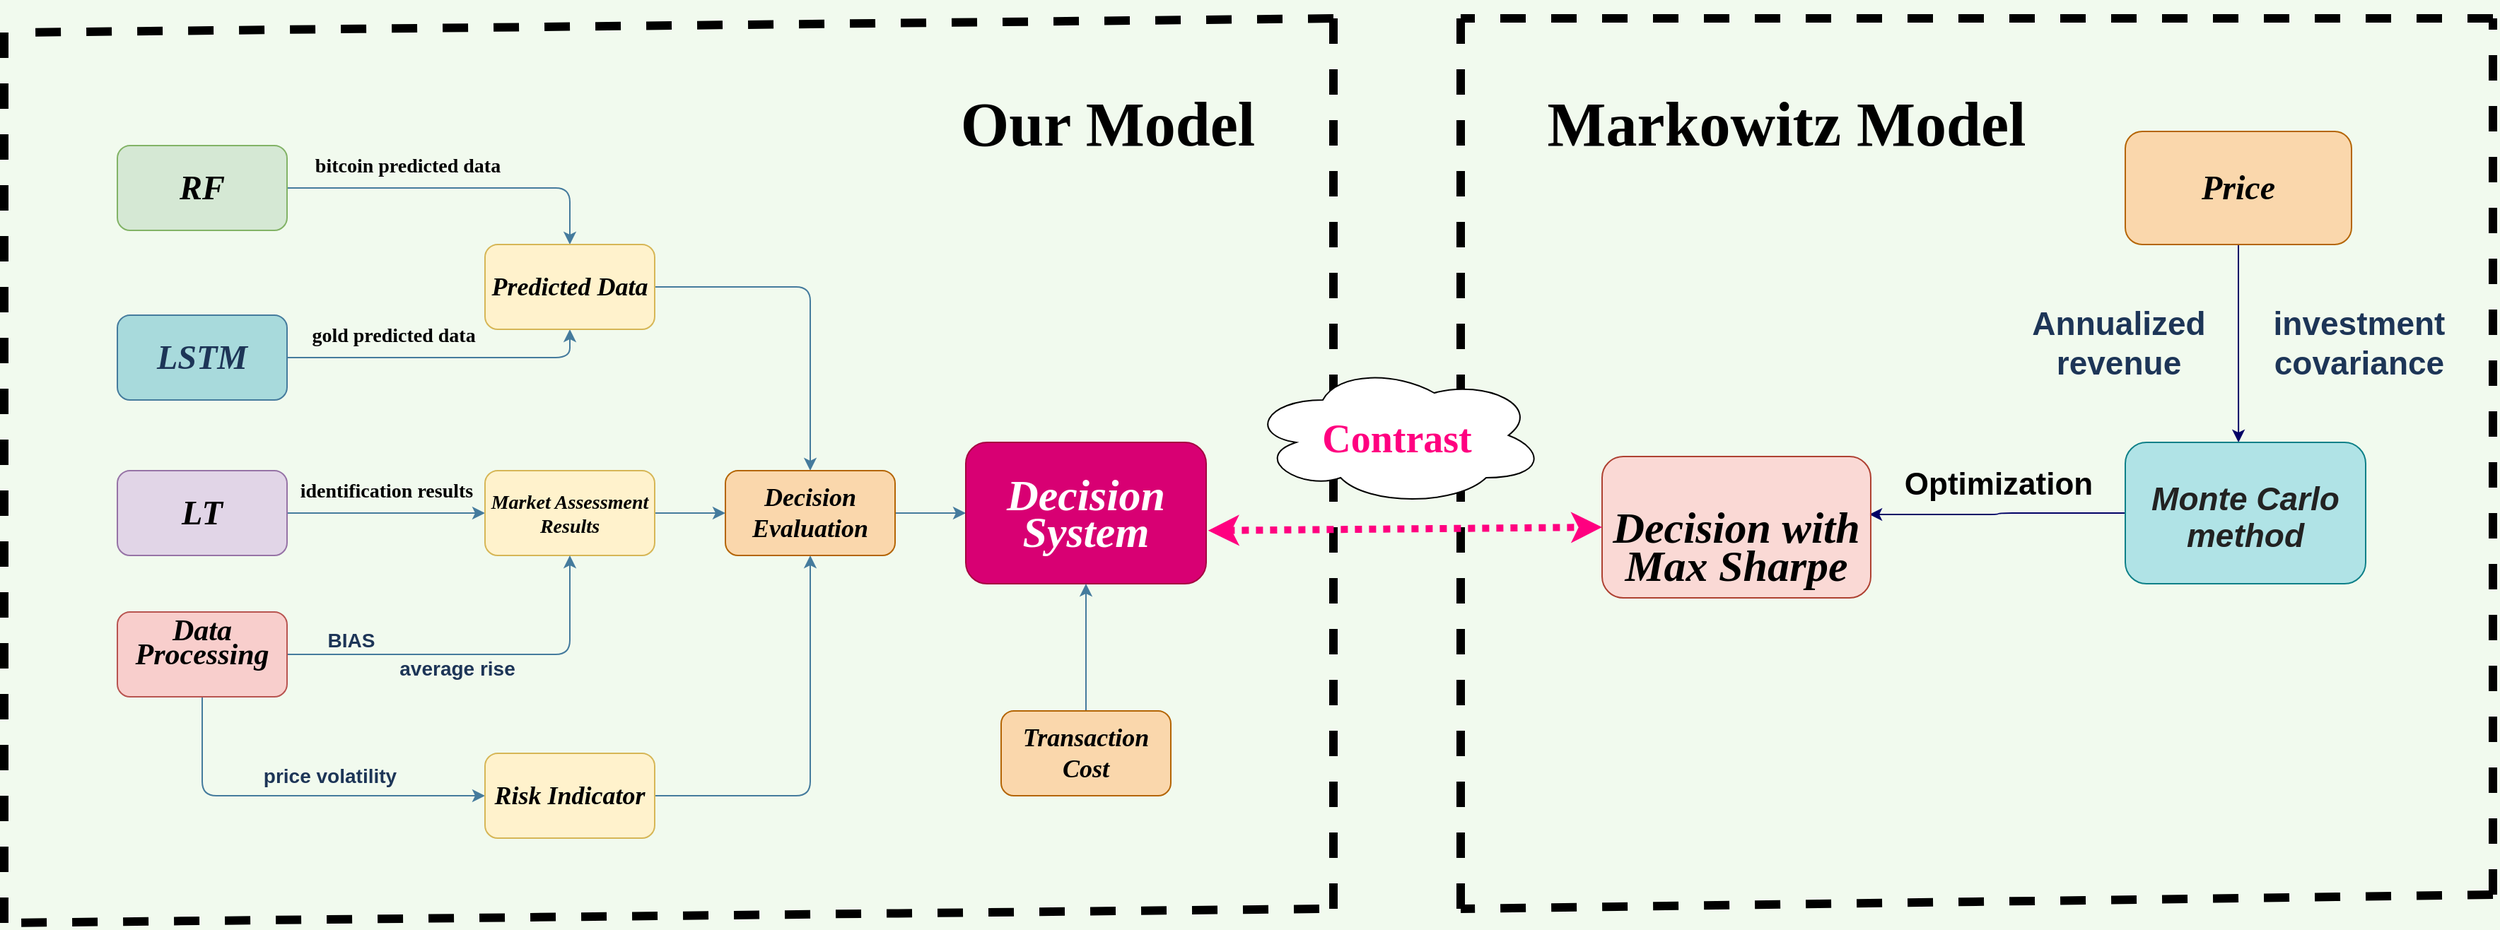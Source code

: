 <mxfile version="16.2.4" type="github">
  <diagram id="9QUHCBQHYqZ-R-mcCRZf" name="Page-1">
    <mxGraphModel dx="2595" dy="1368" grid="1" gridSize="10" guides="1" tooltips="1" connect="1" arrows="1" fold="1" page="1" pageScale="1" pageWidth="3300" pageHeight="4681" background="#F1FAEE" math="0" shadow="0">
      <root>
        <mxCell id="0" />
        <mxCell id="1" parent="0" />
        <mxCell id="XoH2WoYK5GNbcG1rRWLw-32" style="edgeStyle=orthogonalEdgeStyle;curved=0;rounded=1;sketch=0;orthogonalLoop=1;jettySize=auto;html=1;entryX=0.5;entryY=0;entryDx=0;entryDy=0;fontSize=31;fontColor=#1D3557;strokeColor=#457B9D;fillColor=#A8DADC;" parent="1" source="XoH2WoYK5GNbcG1rRWLw-1" target="XoH2WoYK5GNbcG1rRWLw-3" edge="1">
          <mxGeometry relative="1" as="geometry" />
        </mxCell>
        <mxCell id="XoH2WoYK5GNbcG1rRWLw-1" value="&lt;h1&gt;&lt;i&gt;&lt;font face=&quot;Times New Roman&quot;&gt;RF&lt;/font&gt;&lt;/i&gt;&lt;/h1&gt;" style="rounded=1;whiteSpace=wrap;html=1;fillColor=#d5e8d4;strokeColor=#82b366;" parent="1" vertex="1">
          <mxGeometry x="340" y="170" width="120" height="60" as="geometry" />
        </mxCell>
        <mxCell id="XoH2WoYK5GNbcG1rRWLw-19" style="edgeStyle=orthogonalEdgeStyle;curved=0;rounded=1;sketch=0;orthogonalLoop=1;jettySize=auto;html=1;entryX=0.5;entryY=1;entryDx=0;entryDy=0;fontSize=14;fontColor=#1D3557;strokeColor=#457B9D;fillColor=#A8DADC;" parent="1" source="XoH2WoYK5GNbcG1rRWLw-2" target="XoH2WoYK5GNbcG1rRWLw-3" edge="1">
          <mxGeometry relative="1" as="geometry" />
        </mxCell>
        <mxCell id="XoH2WoYK5GNbcG1rRWLw-2" value="&lt;h1&gt;&lt;i&gt;&lt;font face=&quot;Times New Roman&quot;&gt;LSTM&lt;/font&gt;&lt;/i&gt;&lt;/h1&gt;" style="rounded=1;whiteSpace=wrap;html=1;fillColor=#A8DADC;strokeColor=#457B9D;fontColor=#1D3557;" parent="1" vertex="1">
          <mxGeometry x="340" y="290" width="120" height="60" as="geometry" />
        </mxCell>
        <mxCell id="XoH2WoYK5GNbcG1rRWLw-25" style="edgeStyle=orthogonalEdgeStyle;curved=0;rounded=1;sketch=0;orthogonalLoop=1;jettySize=auto;html=1;fontSize=18;fontColor=#1D3557;strokeColor=#457B9D;fillColor=#A8DADC;" parent="1" source="XoH2WoYK5GNbcG1rRWLw-3" target="XoH2WoYK5GNbcG1rRWLw-24" edge="1">
          <mxGeometry relative="1" as="geometry" />
        </mxCell>
        <mxCell id="XoH2WoYK5GNbcG1rRWLw-3" value="&lt;h2&gt;&lt;font face=&quot;Times New Roman&quot;&gt;&lt;i&gt;Predicted Data&lt;/i&gt;&lt;/font&gt;&lt;/h2&gt;" style="rounded=1;whiteSpace=wrap;html=1;fillColor=#fff2cc;strokeColor=#d6b656;" parent="1" vertex="1">
          <mxGeometry x="600" y="240" width="120" height="60" as="geometry" />
        </mxCell>
        <mxCell id="XoH2WoYK5GNbcG1rRWLw-12" style="edgeStyle=orthogonalEdgeStyle;curved=0;rounded=1;sketch=0;orthogonalLoop=1;jettySize=auto;html=1;entryX=0;entryY=0.5;entryDx=0;entryDy=0;fontSize=21;fontColor=#1D3557;strokeColor=#457B9D;fillColor=#A8DADC;" parent="1" source="XoH2WoYK5GNbcG1rRWLw-7" target="XoH2WoYK5GNbcG1rRWLw-8" edge="1">
          <mxGeometry relative="1" as="geometry" />
        </mxCell>
        <mxCell id="XoH2WoYK5GNbcG1rRWLw-7" value="&lt;h1&gt;&lt;font face=&quot;Times New Roman&quot;&gt;&lt;i&gt;LT&lt;/i&gt;&lt;/font&gt;&lt;/h1&gt;" style="rounded=1;whiteSpace=wrap;html=1;fillColor=#e1d5e7;strokeColor=#9673a6;" parent="1" vertex="1">
          <mxGeometry x="340" y="400" width="120" height="60" as="geometry" />
        </mxCell>
        <mxCell id="XoH2WoYK5GNbcG1rRWLw-26" style="edgeStyle=orthogonalEdgeStyle;curved=0;rounded=1;sketch=0;orthogonalLoop=1;jettySize=auto;html=1;entryX=0;entryY=0.5;entryDx=0;entryDy=0;fontSize=18;fontColor=#1D3557;strokeColor=#457B9D;fillColor=#A8DADC;" parent="1" source="XoH2WoYK5GNbcG1rRWLw-8" target="XoH2WoYK5GNbcG1rRWLw-24" edge="1">
          <mxGeometry relative="1" as="geometry" />
        </mxCell>
        <mxCell id="XoH2WoYK5GNbcG1rRWLw-8" value="&lt;h3&gt;&lt;font face=&quot;Times New Roman&quot;&gt;&lt;span style=&quot;font-size: 14.04px&quot;&gt;&lt;i&gt;Market Assessment Results&lt;/i&gt;&lt;/span&gt;&lt;/font&gt;&lt;br&gt;&lt;/h3&gt;" style="rounded=1;whiteSpace=wrap;html=1;fillColor=#fff2cc;strokeColor=#d6b656;" parent="1" vertex="1">
          <mxGeometry x="600" y="400" width="120" height="60" as="geometry" />
        </mxCell>
        <mxCell id="XoH2WoYK5GNbcG1rRWLw-11" style="edgeStyle=orthogonalEdgeStyle;curved=0;rounded=1;sketch=0;orthogonalLoop=1;jettySize=auto;html=1;entryX=0.5;entryY=1;entryDx=0;entryDy=0;fontSize=21;fontColor=#1D3557;strokeColor=#457B9D;fillColor=#A8DADC;" parent="1" source="XoH2WoYK5GNbcG1rRWLw-9" target="XoH2WoYK5GNbcG1rRWLw-8" edge="1">
          <mxGeometry relative="1" as="geometry" />
        </mxCell>
        <mxCell id="XoH2WoYK5GNbcG1rRWLw-37" style="edgeStyle=orthogonalEdgeStyle;curved=0;rounded=1;sketch=0;orthogonalLoop=1;jettySize=auto;html=1;entryX=0;entryY=0.5;entryDx=0;entryDy=0;fontSize=31;fontColor=#1D3557;strokeColor=#457B9D;fillColor=#A8DADC;" parent="1" source="XoH2WoYK5GNbcG1rRWLw-9" target="XoH2WoYK5GNbcG1rRWLw-21" edge="1">
          <mxGeometry relative="1" as="geometry">
            <Array as="points">
              <mxPoint x="400" y="630" />
            </Array>
          </mxGeometry>
        </mxCell>
        <mxCell id="XoH2WoYK5GNbcG1rRWLw-9" value="&lt;h2 style=&quot;font-size: 21px ; line-height: 0.8&quot;&gt;&lt;font face=&quot;Times New Roman&quot; style=&quot;font-size: 21px&quot;&gt;&lt;span style=&quot;font-size: 21px&quot;&gt;&lt;b style=&quot;font-size: 21px&quot;&gt;&lt;i style=&quot;font-size: 21px&quot;&gt;Data Processing&lt;br&gt;&lt;/i&gt;&lt;/b&gt;&lt;/span&gt;&lt;/font&gt;&lt;font face=&quot;Times New Roman&quot; style=&quot;font-size: 21px&quot;&gt;&lt;i style=&quot;font-size: 21px&quot;&gt;&amp;nbsp;&lt;/i&gt;&lt;/font&gt;&lt;/h2&gt;" style="rounded=1;whiteSpace=wrap;html=1;fillColor=#f8cecc;strokeColor=#b85450;fontSize=21;" parent="1" vertex="1">
          <mxGeometry x="340" y="500" width="120" height="60" as="geometry" />
        </mxCell>
        <mxCell id="XoH2WoYK5GNbcG1rRWLw-13" value="&lt;h3 style=&quot;color: rgb(0 , 0 , 0)&quot;&gt;&lt;span style=&quot;font-family: &amp;#34;times new roman&amp;#34; ; font-size: 14px&quot;&gt;identification results&lt;/span&gt;&lt;/h3&gt;" style="text;html=1;align=center;verticalAlign=middle;resizable=0;points=[];autosize=1;strokeColor=none;fillColor=none;fontSize=21;fontColor=#1D3557;" parent="1" vertex="1">
          <mxGeometry x="460" y="370" width="140" height="80" as="geometry" />
        </mxCell>
        <mxCell id="XoH2WoYK5GNbcG1rRWLw-16" value="&lt;b&gt;BIAS&lt;/b&gt;" style="text;html=1;align=center;verticalAlign=middle;resizable=0;points=[];autosize=1;strokeColor=none;fillColor=none;fontSize=14;fontColor=#1D3557;" parent="1" vertex="1">
          <mxGeometry x="480" y="510" width="50" height="20" as="geometry" />
        </mxCell>
        <mxCell id="XoH2WoYK5GNbcG1rRWLw-17" value="&lt;b&gt;average rise&lt;/b&gt;" style="text;html=1;align=center;verticalAlign=middle;resizable=0;points=[];autosize=1;strokeColor=none;fillColor=none;fontSize=14;fontColor=#1D3557;" parent="1" vertex="1">
          <mxGeometry x="530" y="530" width="100" height="20" as="geometry" />
        </mxCell>
        <mxCell id="XoH2WoYK5GNbcG1rRWLw-28" style="edgeStyle=orthogonalEdgeStyle;curved=0;rounded=1;sketch=0;orthogonalLoop=1;jettySize=auto;html=1;entryX=0.5;entryY=1;entryDx=0;entryDy=0;fontSize=18;fontColor=#1D3557;strokeColor=#457B9D;fillColor=#A8DADC;" parent="1" source="XoH2WoYK5GNbcG1rRWLw-21" target="XoH2WoYK5GNbcG1rRWLw-24" edge="1">
          <mxGeometry relative="1" as="geometry" />
        </mxCell>
        <mxCell id="XoH2WoYK5GNbcG1rRWLw-21" value="&lt;h1 style=&quot;font-size: 18px;&quot;&gt;&lt;font face=&quot;Times New Roman&quot; style=&quot;font-size: 18px;&quot;&gt;&lt;span style=&quot;font-size: 18px;&quot;&gt;&lt;i style=&quot;font-size: 18px;&quot;&gt;Risk Indicator&lt;/i&gt;&lt;/span&gt;&lt;/font&gt;&lt;/h1&gt;" style="rounded=1;whiteSpace=wrap;html=1;fillColor=#fff2cc;strokeColor=#d6b656;fontSize=18;" parent="1" vertex="1">
          <mxGeometry x="600" y="600" width="120" height="60" as="geometry" />
        </mxCell>
        <mxCell id="XoH2WoYK5GNbcG1rRWLw-34" style="edgeStyle=orthogonalEdgeStyle;curved=0;rounded=1;sketch=0;orthogonalLoop=1;jettySize=auto;html=1;entryX=0;entryY=0.5;entryDx=0;entryDy=0;fontSize=31;fontColor=#1D3557;strokeColor=#457B9D;fillColor=#A8DADC;" parent="1" source="XoH2WoYK5GNbcG1rRWLw-24" target="XoH2WoYK5GNbcG1rRWLw-30" edge="1">
          <mxGeometry relative="1" as="geometry" />
        </mxCell>
        <mxCell id="XoH2WoYK5GNbcG1rRWLw-24" value="&lt;h1 style=&quot;font-size: 18px&quot;&gt;&lt;font face=&quot;Times New Roman&quot; style=&quot;font-size: 18px&quot;&gt;&lt;span style=&quot;font-size: 18px&quot;&gt;&lt;i style=&quot;font-size: 18px&quot;&gt;Decision Evaluation&lt;/i&gt;&lt;/span&gt;&lt;/font&gt;&lt;/h1&gt;" style="rounded=1;whiteSpace=wrap;html=1;fillColor=#fad7ac;strokeColor=#b46504;fontSize=18;" parent="1" vertex="1">
          <mxGeometry x="770" y="400" width="120" height="60" as="geometry" />
        </mxCell>
        <mxCell id="XoH2WoYK5GNbcG1rRWLw-30" value="&lt;h2 style=&quot;line-height: 0.8&quot;&gt;&lt;font face=&quot;Times New Roman&quot; size=&quot;1&quot;&gt;&lt;i style=&quot;font-size: 31px&quot;&gt;Decision System&lt;/i&gt;&lt;/font&gt;&lt;/h2&gt;" style="rounded=1;whiteSpace=wrap;html=1;fillColor=#d80073;strokeColor=#A50040;fontSize=21;fontColor=#ffffff;" parent="1" vertex="1">
          <mxGeometry x="940" y="380" width="170" height="100" as="geometry" />
        </mxCell>
        <mxCell id="XoH2WoYK5GNbcG1rRWLw-35" value="&lt;h3 style=&quot;color: rgb(0 , 0 , 0)&quot;&gt;&lt;font face=&quot;times new roman&quot;&gt;&lt;span style=&quot;font-size: 14px&quot;&gt;gold predicted data&lt;/span&gt;&lt;/font&gt;&lt;/h3&gt;" style="text;html=1;align=center;verticalAlign=middle;resizable=0;points=[];autosize=1;strokeColor=none;fillColor=none;fontSize=21;fontColor=#1D3557;" parent="1" vertex="1">
          <mxGeometry x="470" y="260" width="130" height="80" as="geometry" />
        </mxCell>
        <mxCell id="XoH2WoYK5GNbcG1rRWLw-36" value="&lt;h3 style=&quot;color: rgb(0 , 0 , 0)&quot;&gt;&lt;font face=&quot;times new roman&quot;&gt;&lt;span style=&quot;font-size: 14px&quot;&gt;bitcoin predicted data&lt;/span&gt;&lt;/font&gt;&lt;/h3&gt;" style="text;html=1;align=center;verticalAlign=middle;resizable=0;points=[];autosize=1;strokeColor=none;fillColor=none;fontSize=21;fontColor=#1D3557;" parent="1" vertex="1">
          <mxGeometry x="470" y="140" width="150" height="80" as="geometry" />
        </mxCell>
        <mxCell id="XoH2WoYK5GNbcG1rRWLw-38" value="&lt;font style=&quot;font-size: 14px&quot;&gt;&lt;b&gt;price volatility&lt;/b&gt;&lt;/font&gt;" style="text;html=1;align=center;verticalAlign=middle;resizable=0;points=[];autosize=1;strokeColor=none;fillColor=none;fontSize=31;fontColor=#1D3557;" parent="1" vertex="1">
          <mxGeometry x="435" y="585" width="110" height="50" as="geometry" />
        </mxCell>
        <mxCell id="XoH2WoYK5GNbcG1rRWLw-43" value="" style="endArrow=none;dashed=1;html=1;rounded=1;sketch=0;fontSize=14;fontColor=#1D3557;strokeColor=#000000;fillColor=#A8DADC;curved=0;strokeWidth=6;" parent="1" edge="1">
          <mxGeometry width="50" height="50" relative="1" as="geometry">
            <mxPoint x="260" y="720" as="sourcePoint" />
            <mxPoint x="260" y="80" as="targetPoint" />
          </mxGeometry>
        </mxCell>
        <mxCell id="XoH2WoYK5GNbcG1rRWLw-44" value="" style="endArrow=none;dashed=1;html=1;rounded=1;sketch=0;fontSize=14;fontColor=#1D3557;strokeColor=#000000;fillColor=#A8DADC;curved=0;strokeWidth=6;" parent="1" edge="1">
          <mxGeometry width="50" height="50" relative="1" as="geometry">
            <mxPoint x="1200.0" y="710" as="sourcePoint" />
            <mxPoint x="1200.0" y="70.0" as="targetPoint" />
          </mxGeometry>
        </mxCell>
        <mxCell id="XoH2WoYK5GNbcG1rRWLw-45" value="" style="endArrow=none;dashed=1;html=1;rounded=1;sketch=0;fontSize=14;fontColor=#1D3557;strokeColor=#000000;fillColor=#A8DADC;curved=0;strokeWidth=6;" parent="1" edge="1">
          <mxGeometry width="50" height="50" relative="1" as="geometry">
            <mxPoint x="1200" y="80" as="sourcePoint" />
            <mxPoint x="270.0" y="90.0" as="targetPoint" />
          </mxGeometry>
        </mxCell>
        <mxCell id="XoH2WoYK5GNbcG1rRWLw-46" value="" style="endArrow=none;dashed=1;html=1;rounded=1;sketch=0;fontSize=14;fontColor=#1D3557;strokeColor=#000000;fillColor=#A8DADC;curved=0;strokeWidth=6;" parent="1" edge="1">
          <mxGeometry width="50" height="50" relative="1" as="geometry">
            <mxPoint x="1190" y="710" as="sourcePoint" />
            <mxPoint x="260" y="720" as="targetPoint" />
          </mxGeometry>
        </mxCell>
        <mxCell id="XoH2WoYK5GNbcG1rRWLw-110" style="edgeStyle=orthogonalEdgeStyle;curved=0;rounded=1;sketch=0;orthogonalLoop=1;jettySize=auto;html=1;fontSize=23;fontColor=#1D3557;strokeColor=#000066;strokeWidth=1;fillColor=#A8DADC;entryX=0.471;entryY=0;entryDx=0;entryDy=0;entryPerimeter=0;" parent="1" source="XoH2WoYK5GNbcG1rRWLw-85" target="XoH2WoYK5GNbcG1rRWLw-90" edge="1">
          <mxGeometry relative="1" as="geometry">
            <mxPoint x="1840" y="370" as="targetPoint" />
          </mxGeometry>
        </mxCell>
        <mxCell id="XoH2WoYK5GNbcG1rRWLw-85" value="&lt;h1&gt;&lt;font face=&quot;Times New Roman&quot;&gt;&lt;i&gt;Price&lt;/i&gt;&lt;/font&gt;&lt;/h1&gt;" style="rounded=1;whiteSpace=wrap;html=1;fillColor=#fad7ac;strokeColor=#b46504;" parent="1" vertex="1">
          <mxGeometry x="1760" y="160" width="160" height="80" as="geometry" />
        </mxCell>
        <mxCell id="XoH2WoYK5GNbcG1rRWLw-115" style="edgeStyle=orthogonalEdgeStyle;curved=0;rounded=1;sketch=0;orthogonalLoop=1;jettySize=auto;html=1;fontSize=22;fontColor=none;strokeColor=#000066;strokeWidth=1;fillColor=#A8DADC;entryX=0.995;entryY=0.41;entryDx=0;entryDy=0;entryPerimeter=0;" parent="1" source="XoH2WoYK5GNbcG1rRWLw-90" target="XoH2WoYK5GNbcG1rRWLw-114" edge="1">
          <mxGeometry relative="1" as="geometry">
            <mxPoint x="1590" y="430" as="targetPoint" />
          </mxGeometry>
        </mxCell>
        <mxCell id="XoH2WoYK5GNbcG1rRWLw-90" value="&lt;h2 style=&quot;line-height: 0.8&quot;&gt;&lt;span style=&quot;color: rgb(34 , 34 , 34)&quot;&gt;&lt;font style=&quot;font-size: 23px&quot;&gt;&lt;i&gt;Monte Carlo method&lt;/i&gt;&lt;/font&gt;&lt;/span&gt;&lt;br&gt;&lt;/h2&gt;" style="rounded=1;whiteSpace=wrap;html=1;fillColor=#b0e3e6;strokeColor=#0e8088;fontSize=21;" parent="1" vertex="1">
          <mxGeometry x="1760" y="380" width="170" height="100" as="geometry" />
        </mxCell>
        <mxCell id="XoH2WoYK5GNbcG1rRWLw-104" value="" style="endArrow=none;dashed=1;html=1;rounded=1;sketch=0;fontSize=14;fontColor=#1D3557;strokeColor=#000000;fillColor=#A8DADC;curved=0;strokeWidth=6;" parent="1" edge="1">
          <mxGeometry width="50" height="50" relative="1" as="geometry">
            <mxPoint x="1290" y="710" as="sourcePoint" />
            <mxPoint x="1290" y="80" as="targetPoint" />
          </mxGeometry>
        </mxCell>
        <mxCell id="XoH2WoYK5GNbcG1rRWLw-105" value="" style="endArrow=none;dashed=1;html=1;rounded=1;sketch=0;fontSize=14;fontColor=#1D3557;strokeColor=#000000;fillColor=#A8DADC;curved=0;strokeWidth=6;" parent="1" edge="1">
          <mxGeometry width="50" height="50" relative="1" as="geometry">
            <mxPoint x="2020" y="700" as="sourcePoint" />
            <mxPoint x="2020" y="80" as="targetPoint" />
          </mxGeometry>
        </mxCell>
        <mxCell id="XoH2WoYK5GNbcG1rRWLw-106" value="" style="endArrow=none;dashed=1;html=1;rounded=1;sketch=0;fontSize=14;fontColor=#1D3557;strokeColor=#000000;fillColor=#A8DADC;curved=0;strokeWidth=6;" parent="1" edge="1">
          <mxGeometry width="50" height="50" relative="1" as="geometry">
            <mxPoint x="2020" y="80" as="sourcePoint" />
            <mxPoint x="1290" y="80" as="targetPoint" />
          </mxGeometry>
        </mxCell>
        <mxCell id="XoH2WoYK5GNbcG1rRWLw-107" value="" style="endArrow=none;dashed=1;html=1;rounded=1;sketch=0;fontSize=14;fontColor=#1D3557;strokeColor=#000000;fillColor=#A8DADC;curved=0;strokeWidth=6;" parent="1" edge="1">
          <mxGeometry width="50" height="50" relative="1" as="geometry">
            <mxPoint x="2020" y="700" as="sourcePoint" />
            <mxPoint x="1290.0" y="710" as="targetPoint" />
          </mxGeometry>
        </mxCell>
        <mxCell id="XoH2WoYK5GNbcG1rRWLw-111" value="&lt;b&gt;investment&lt;br&gt;covariance&lt;/b&gt;" style="text;html=1;align=center;verticalAlign=middle;resizable=0;points=[];autosize=1;strokeColor=none;fillColor=none;fontSize=23;fontColor=#1D3557;" parent="1" vertex="1">
          <mxGeometry x="1855" y="280" width="140" height="60" as="geometry" />
        </mxCell>
        <mxCell id="XoH2WoYK5GNbcG1rRWLw-112" value="&lt;h2 id=&quot;hide-editing-34732344&quot; style=&quot;box-sizing: border-box ; line-height: 1.5 ; margin: 0px ; padding: 0px ; color: rgb(44 , 45 , 48) ; font-family: &amp;#34;helvetica neue&amp;#34; , &amp;#34;helvetica&amp;#34; , &amp;#34;arial&amp;#34; , &amp;#34;meiryo&amp;#34; , &amp;#34;yu gothic medium&amp;#34; , sans-serif ; font-weight: normal&quot;&gt;&lt;br&gt;&lt;/h2&gt;" style="text;html=1;align=center;verticalAlign=middle;resizable=0;points=[];autosize=1;strokeColor=none;fillColor=none;fontSize=23;fontColor=#1D3557;" parent="1" vertex="1">
          <mxGeometry x="1700" y="250" width="20" height="60" as="geometry" />
        </mxCell>
        <mxCell id="XoH2WoYK5GNbcG1rRWLw-113" value="&lt;b&gt;Annualized&lt;br&gt;revenue&lt;/b&gt;" style="text;html=1;align=center;verticalAlign=middle;resizable=0;points=[];autosize=1;strokeColor=none;fillColor=none;fontSize=23;fontColor=#1D3557;" parent="1" vertex="1">
          <mxGeometry x="1685" y="280" width="140" height="60" as="geometry" />
        </mxCell>
        <mxCell id="XoH2WoYK5GNbcG1rRWLw-114" value="&lt;br&gt;&lt;br&gt;&lt;h2 style=&quot;font-family: &amp;#34;helvetica&amp;#34; ; font-style: normal ; letter-spacing: normal ; text-align: center ; text-indent: 0px ; text-transform: none ; word-spacing: 0px ; line-height: 0.8&quot;&gt;&lt;font face=&quot;Times New Roman&quot; size=&quot;1&quot;&gt;&lt;i style=&quot;font-size: 31px&quot;&gt;Decision with Max Sharpe&lt;/i&gt;&lt;/font&gt;&lt;/h2&gt;&lt;br&gt;" style="rounded=1;whiteSpace=wrap;html=1;labelBackgroundColor=none;sketch=0;fontSize=22;strokeColor=#ae4132;fillColor=#fad9d5;" parent="1" vertex="1">
          <mxGeometry x="1390" y="390" width="190" height="100" as="geometry" />
        </mxCell>
        <mxCell id="XoH2WoYK5GNbcG1rRWLw-116" value="&lt;b&gt;Optimization&lt;/b&gt;" style="text;html=1;align=center;verticalAlign=middle;resizable=0;points=[];autosize=1;strokeColor=none;fillColor=none;fontSize=22;fontColor=none;" parent="1" vertex="1">
          <mxGeometry x="1595" y="395" width="150" height="30" as="geometry" />
        </mxCell>
        <mxCell id="XoH2WoYK5GNbcG1rRWLw-117" value="&lt;h1&gt;&lt;font face=&quot;Comic Sans MS&quot;&gt;Our Model&lt;/font&gt;&lt;/h1&gt;" style="text;html=1;align=center;verticalAlign=middle;resizable=0;points=[];autosize=1;strokeColor=none;fillColor=none;fontSize=22;fontColor=#000000;" parent="1" vertex="1">
          <mxGeometry x="920" y="110" width="240" height="90" as="geometry" />
        </mxCell>
        <mxCell id="XoH2WoYK5GNbcG1rRWLw-118" value="&lt;h1&gt;&lt;font face=&quot;Comic Sans MS&quot;&gt;Markowitz&amp;nbsp;Model&lt;/font&gt;&lt;/h1&gt;" style="text;html=1;align=center;verticalAlign=middle;resizable=0;points=[];autosize=1;strokeColor=none;fillColor=none;fontSize=22;fontColor=#000000;" parent="1" vertex="1">
          <mxGeometry x="1330" y="110" width="380" height="90" as="geometry" />
        </mxCell>
        <mxCell id="RAtEs5xHAzkwBkmdFd8N-2" style="edgeStyle=orthogonalEdgeStyle;rounded=0;orthogonalLoop=1;jettySize=auto;html=1;strokeColor=#457B9D;entryX=0.5;entryY=1;entryDx=0;entryDy=0;" edge="1" parent="1" source="RAtEs5xHAzkwBkmdFd8N-1" target="XoH2WoYK5GNbcG1rRWLw-30">
          <mxGeometry relative="1" as="geometry">
            <mxPoint x="1025" y="530" as="targetPoint" />
          </mxGeometry>
        </mxCell>
        <mxCell id="RAtEs5xHAzkwBkmdFd8N-1" value="&lt;h1 style=&quot;font-size: 18px&quot;&gt;&lt;font face=&quot;Times New Roman&quot;&gt;&lt;i&gt;Transaction Cost&lt;/i&gt;&lt;/font&gt;&lt;/h1&gt;" style="rounded=1;whiteSpace=wrap;html=1;fillColor=#fad7ac;strokeColor=#b46504;fontSize=18;" vertex="1" parent="1">
          <mxGeometry x="965" y="570" width="120" height="60" as="geometry" />
        </mxCell>
        <mxCell id="RAtEs5xHAzkwBkmdFd8N-3" value="" style="endArrow=classic;startArrow=classic;html=1;rounded=1;strokeColor=#FF0080;entryX=0;entryY=0.5;entryDx=0;entryDy=0;exitX=1.008;exitY=0.624;exitDx=0;exitDy=0;exitPerimeter=0;strokeWidth=5;dashed=1;dashPattern=1 1;" edge="1" parent="1" source="XoH2WoYK5GNbcG1rRWLw-30" target="XoH2WoYK5GNbcG1rRWLw-114">
          <mxGeometry width="50" height="50" relative="1" as="geometry">
            <mxPoint x="1200" y="440" as="sourcePoint" />
            <mxPoint x="1250" y="390" as="targetPoint" />
          </mxGeometry>
        </mxCell>
        <mxCell id="RAtEs5xHAzkwBkmdFd8N-5" value="&lt;b&gt;&lt;font face=&quot;Lucida Console&quot; style=&quot;font-size: 28px&quot;&gt;Contrast&lt;/font&gt;&lt;/b&gt;" style="ellipse;shape=cloud;whiteSpace=wrap;html=1;fontSize=33;fontColor=#FF0080;" vertex="1" parent="1">
          <mxGeometry x="1140" y="325" width="210" height="100" as="geometry" />
        </mxCell>
      </root>
    </mxGraphModel>
  </diagram>
</mxfile>
